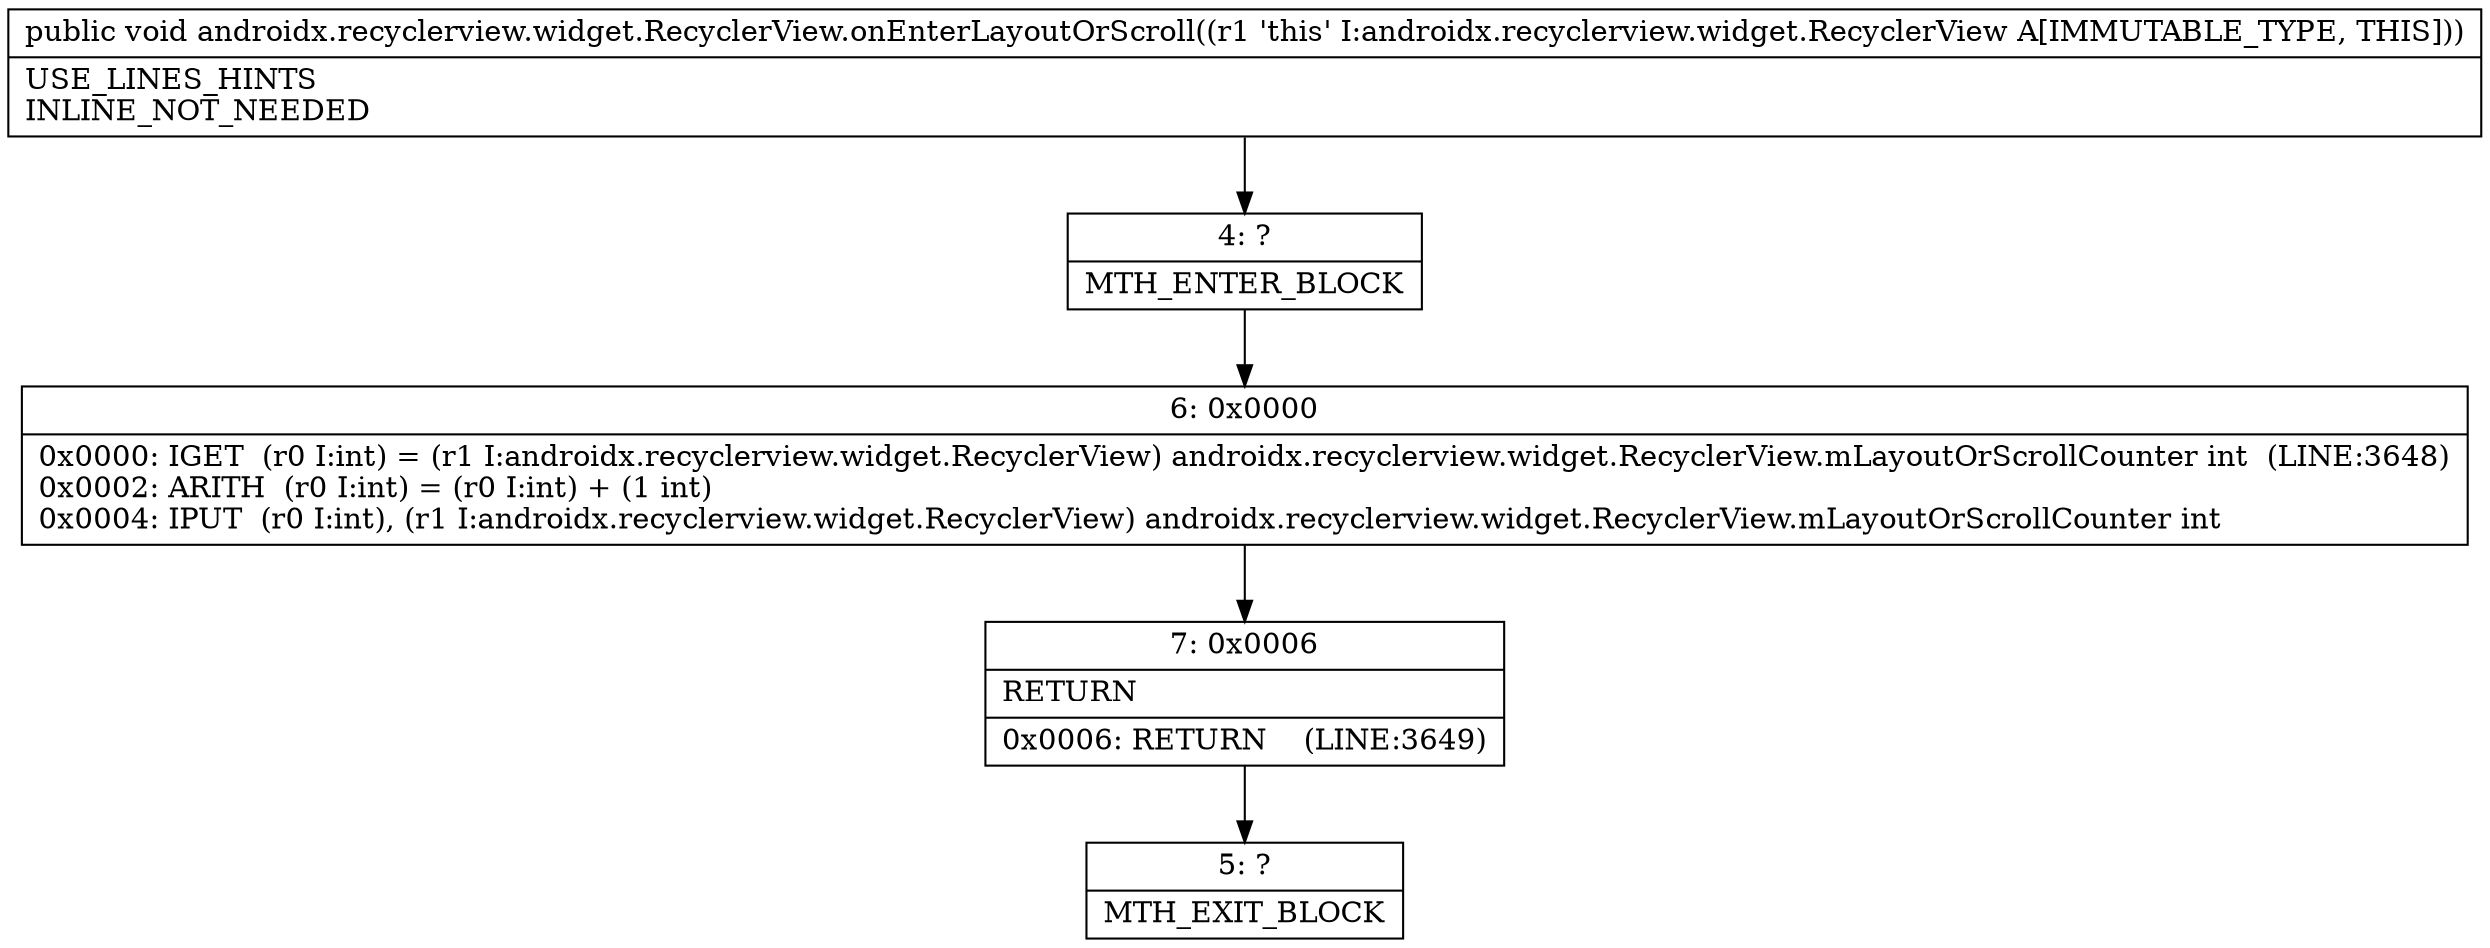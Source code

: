 digraph "CFG forandroidx.recyclerview.widget.RecyclerView.onEnterLayoutOrScroll()V" {
Node_4 [shape=record,label="{4\:\ ?|MTH_ENTER_BLOCK\l}"];
Node_6 [shape=record,label="{6\:\ 0x0000|0x0000: IGET  (r0 I:int) = (r1 I:androidx.recyclerview.widget.RecyclerView) androidx.recyclerview.widget.RecyclerView.mLayoutOrScrollCounter int  (LINE:3648)\l0x0002: ARITH  (r0 I:int) = (r0 I:int) + (1 int) \l0x0004: IPUT  (r0 I:int), (r1 I:androidx.recyclerview.widget.RecyclerView) androidx.recyclerview.widget.RecyclerView.mLayoutOrScrollCounter int \l}"];
Node_7 [shape=record,label="{7\:\ 0x0006|RETURN\l|0x0006: RETURN    (LINE:3649)\l}"];
Node_5 [shape=record,label="{5\:\ ?|MTH_EXIT_BLOCK\l}"];
MethodNode[shape=record,label="{public void androidx.recyclerview.widget.RecyclerView.onEnterLayoutOrScroll((r1 'this' I:androidx.recyclerview.widget.RecyclerView A[IMMUTABLE_TYPE, THIS]))  | USE_LINES_HINTS\lINLINE_NOT_NEEDED\l}"];
MethodNode -> Node_4;Node_4 -> Node_6;
Node_6 -> Node_7;
Node_7 -> Node_5;
}

